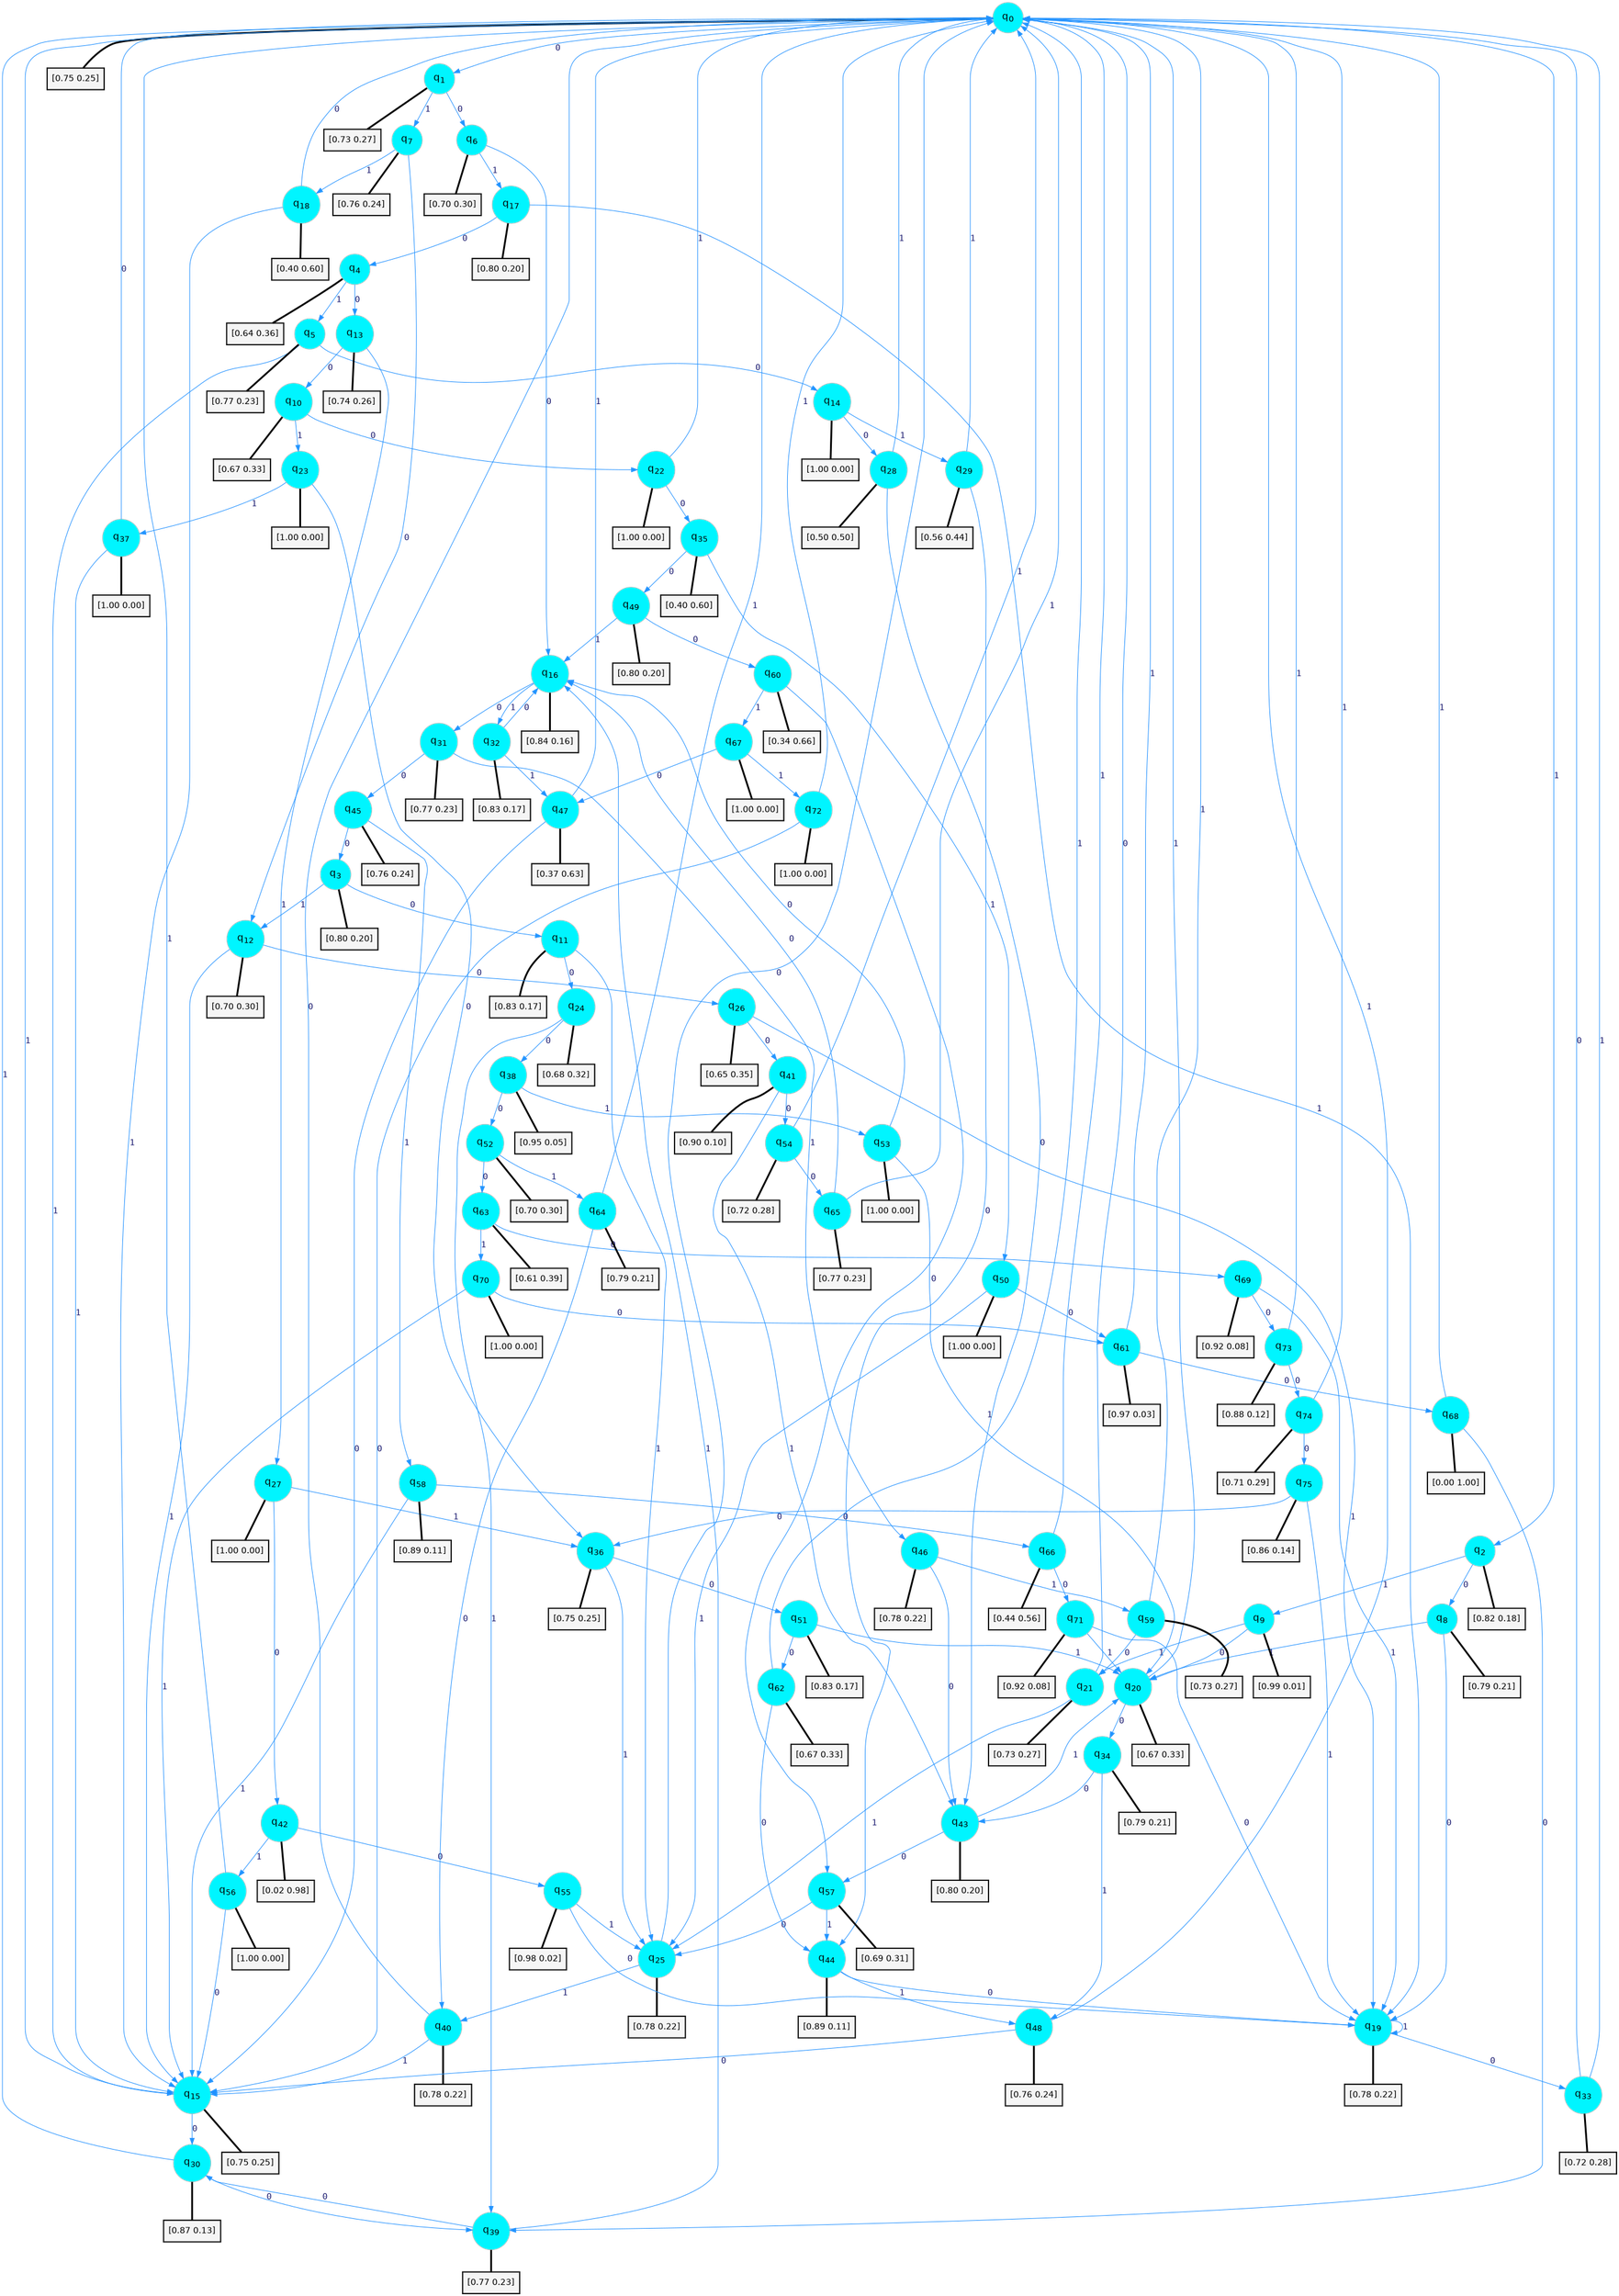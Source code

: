 digraph G {
graph [
bgcolor=transparent, dpi=300, rankdir=TD, size="40,25"];
node [
color=gray, fillcolor=turquoise1, fontcolor=black, fontname=Helvetica, fontsize=16, fontweight=bold, shape=circle, style=filled];
edge [
arrowsize=1, color=dodgerblue1, fontcolor=midnightblue, fontname=courier, fontweight=bold, penwidth=1, style=solid, weight=20];
0[label=<q<SUB>0</SUB>>];
1[label=<q<SUB>1</SUB>>];
2[label=<q<SUB>2</SUB>>];
3[label=<q<SUB>3</SUB>>];
4[label=<q<SUB>4</SUB>>];
5[label=<q<SUB>5</SUB>>];
6[label=<q<SUB>6</SUB>>];
7[label=<q<SUB>7</SUB>>];
8[label=<q<SUB>8</SUB>>];
9[label=<q<SUB>9</SUB>>];
10[label=<q<SUB>10</SUB>>];
11[label=<q<SUB>11</SUB>>];
12[label=<q<SUB>12</SUB>>];
13[label=<q<SUB>13</SUB>>];
14[label=<q<SUB>14</SUB>>];
15[label=<q<SUB>15</SUB>>];
16[label=<q<SUB>16</SUB>>];
17[label=<q<SUB>17</SUB>>];
18[label=<q<SUB>18</SUB>>];
19[label=<q<SUB>19</SUB>>];
20[label=<q<SUB>20</SUB>>];
21[label=<q<SUB>21</SUB>>];
22[label=<q<SUB>22</SUB>>];
23[label=<q<SUB>23</SUB>>];
24[label=<q<SUB>24</SUB>>];
25[label=<q<SUB>25</SUB>>];
26[label=<q<SUB>26</SUB>>];
27[label=<q<SUB>27</SUB>>];
28[label=<q<SUB>28</SUB>>];
29[label=<q<SUB>29</SUB>>];
30[label=<q<SUB>30</SUB>>];
31[label=<q<SUB>31</SUB>>];
32[label=<q<SUB>32</SUB>>];
33[label=<q<SUB>33</SUB>>];
34[label=<q<SUB>34</SUB>>];
35[label=<q<SUB>35</SUB>>];
36[label=<q<SUB>36</SUB>>];
37[label=<q<SUB>37</SUB>>];
38[label=<q<SUB>38</SUB>>];
39[label=<q<SUB>39</SUB>>];
40[label=<q<SUB>40</SUB>>];
41[label=<q<SUB>41</SUB>>];
42[label=<q<SUB>42</SUB>>];
43[label=<q<SUB>43</SUB>>];
44[label=<q<SUB>44</SUB>>];
45[label=<q<SUB>45</SUB>>];
46[label=<q<SUB>46</SUB>>];
47[label=<q<SUB>47</SUB>>];
48[label=<q<SUB>48</SUB>>];
49[label=<q<SUB>49</SUB>>];
50[label=<q<SUB>50</SUB>>];
51[label=<q<SUB>51</SUB>>];
52[label=<q<SUB>52</SUB>>];
53[label=<q<SUB>53</SUB>>];
54[label=<q<SUB>54</SUB>>];
55[label=<q<SUB>55</SUB>>];
56[label=<q<SUB>56</SUB>>];
57[label=<q<SUB>57</SUB>>];
58[label=<q<SUB>58</SUB>>];
59[label=<q<SUB>59</SUB>>];
60[label=<q<SUB>60</SUB>>];
61[label=<q<SUB>61</SUB>>];
62[label=<q<SUB>62</SUB>>];
63[label=<q<SUB>63</SUB>>];
64[label=<q<SUB>64</SUB>>];
65[label=<q<SUB>65</SUB>>];
66[label=<q<SUB>66</SUB>>];
67[label=<q<SUB>67</SUB>>];
68[label=<q<SUB>68</SUB>>];
69[label=<q<SUB>69</SUB>>];
70[label=<q<SUB>70</SUB>>];
71[label=<q<SUB>71</SUB>>];
72[label=<q<SUB>72</SUB>>];
73[label=<q<SUB>73</SUB>>];
74[label=<q<SUB>74</SUB>>];
75[label=<q<SUB>75</SUB>>];
76[label="[0.75 0.25]", shape=box,fontcolor=black, fontname=Helvetica, fontsize=14, penwidth=2, fillcolor=whitesmoke,color=black];
77[label="[0.73 0.27]", shape=box,fontcolor=black, fontname=Helvetica, fontsize=14, penwidth=2, fillcolor=whitesmoke,color=black];
78[label="[0.82 0.18]", shape=box,fontcolor=black, fontname=Helvetica, fontsize=14, penwidth=2, fillcolor=whitesmoke,color=black];
79[label="[0.80 0.20]", shape=box,fontcolor=black, fontname=Helvetica, fontsize=14, penwidth=2, fillcolor=whitesmoke,color=black];
80[label="[0.64 0.36]", shape=box,fontcolor=black, fontname=Helvetica, fontsize=14, penwidth=2, fillcolor=whitesmoke,color=black];
81[label="[0.77 0.23]", shape=box,fontcolor=black, fontname=Helvetica, fontsize=14, penwidth=2, fillcolor=whitesmoke,color=black];
82[label="[0.70 0.30]", shape=box,fontcolor=black, fontname=Helvetica, fontsize=14, penwidth=2, fillcolor=whitesmoke,color=black];
83[label="[0.76 0.24]", shape=box,fontcolor=black, fontname=Helvetica, fontsize=14, penwidth=2, fillcolor=whitesmoke,color=black];
84[label="[0.79 0.21]", shape=box,fontcolor=black, fontname=Helvetica, fontsize=14, penwidth=2, fillcolor=whitesmoke,color=black];
85[label="[0.99 0.01]", shape=box,fontcolor=black, fontname=Helvetica, fontsize=14, penwidth=2, fillcolor=whitesmoke,color=black];
86[label="[0.67 0.33]", shape=box,fontcolor=black, fontname=Helvetica, fontsize=14, penwidth=2, fillcolor=whitesmoke,color=black];
87[label="[0.83 0.17]", shape=box,fontcolor=black, fontname=Helvetica, fontsize=14, penwidth=2, fillcolor=whitesmoke,color=black];
88[label="[0.70 0.30]", shape=box,fontcolor=black, fontname=Helvetica, fontsize=14, penwidth=2, fillcolor=whitesmoke,color=black];
89[label="[0.74 0.26]", shape=box,fontcolor=black, fontname=Helvetica, fontsize=14, penwidth=2, fillcolor=whitesmoke,color=black];
90[label="[1.00 0.00]", shape=box,fontcolor=black, fontname=Helvetica, fontsize=14, penwidth=2, fillcolor=whitesmoke,color=black];
91[label="[0.75 0.25]", shape=box,fontcolor=black, fontname=Helvetica, fontsize=14, penwidth=2, fillcolor=whitesmoke,color=black];
92[label="[0.84 0.16]", shape=box,fontcolor=black, fontname=Helvetica, fontsize=14, penwidth=2, fillcolor=whitesmoke,color=black];
93[label="[0.80 0.20]", shape=box,fontcolor=black, fontname=Helvetica, fontsize=14, penwidth=2, fillcolor=whitesmoke,color=black];
94[label="[0.40 0.60]", shape=box,fontcolor=black, fontname=Helvetica, fontsize=14, penwidth=2, fillcolor=whitesmoke,color=black];
95[label="[0.78 0.22]", shape=box,fontcolor=black, fontname=Helvetica, fontsize=14, penwidth=2, fillcolor=whitesmoke,color=black];
96[label="[0.67 0.33]", shape=box,fontcolor=black, fontname=Helvetica, fontsize=14, penwidth=2, fillcolor=whitesmoke,color=black];
97[label="[0.73 0.27]", shape=box,fontcolor=black, fontname=Helvetica, fontsize=14, penwidth=2, fillcolor=whitesmoke,color=black];
98[label="[1.00 0.00]", shape=box,fontcolor=black, fontname=Helvetica, fontsize=14, penwidth=2, fillcolor=whitesmoke,color=black];
99[label="[1.00 0.00]", shape=box,fontcolor=black, fontname=Helvetica, fontsize=14, penwidth=2, fillcolor=whitesmoke,color=black];
100[label="[0.68 0.32]", shape=box,fontcolor=black, fontname=Helvetica, fontsize=14, penwidth=2, fillcolor=whitesmoke,color=black];
101[label="[0.78 0.22]", shape=box,fontcolor=black, fontname=Helvetica, fontsize=14, penwidth=2, fillcolor=whitesmoke,color=black];
102[label="[0.65 0.35]", shape=box,fontcolor=black, fontname=Helvetica, fontsize=14, penwidth=2, fillcolor=whitesmoke,color=black];
103[label="[1.00 0.00]", shape=box,fontcolor=black, fontname=Helvetica, fontsize=14, penwidth=2, fillcolor=whitesmoke,color=black];
104[label="[0.50 0.50]", shape=box,fontcolor=black, fontname=Helvetica, fontsize=14, penwidth=2, fillcolor=whitesmoke,color=black];
105[label="[0.56 0.44]", shape=box,fontcolor=black, fontname=Helvetica, fontsize=14, penwidth=2, fillcolor=whitesmoke,color=black];
106[label="[0.87 0.13]", shape=box,fontcolor=black, fontname=Helvetica, fontsize=14, penwidth=2, fillcolor=whitesmoke,color=black];
107[label="[0.77 0.23]", shape=box,fontcolor=black, fontname=Helvetica, fontsize=14, penwidth=2, fillcolor=whitesmoke,color=black];
108[label="[0.83 0.17]", shape=box,fontcolor=black, fontname=Helvetica, fontsize=14, penwidth=2, fillcolor=whitesmoke,color=black];
109[label="[0.72 0.28]", shape=box,fontcolor=black, fontname=Helvetica, fontsize=14, penwidth=2, fillcolor=whitesmoke,color=black];
110[label="[0.79 0.21]", shape=box,fontcolor=black, fontname=Helvetica, fontsize=14, penwidth=2, fillcolor=whitesmoke,color=black];
111[label="[0.40 0.60]", shape=box,fontcolor=black, fontname=Helvetica, fontsize=14, penwidth=2, fillcolor=whitesmoke,color=black];
112[label="[0.75 0.25]", shape=box,fontcolor=black, fontname=Helvetica, fontsize=14, penwidth=2, fillcolor=whitesmoke,color=black];
113[label="[1.00 0.00]", shape=box,fontcolor=black, fontname=Helvetica, fontsize=14, penwidth=2, fillcolor=whitesmoke,color=black];
114[label="[0.95 0.05]", shape=box,fontcolor=black, fontname=Helvetica, fontsize=14, penwidth=2, fillcolor=whitesmoke,color=black];
115[label="[0.77 0.23]", shape=box,fontcolor=black, fontname=Helvetica, fontsize=14, penwidth=2, fillcolor=whitesmoke,color=black];
116[label="[0.78 0.22]", shape=box,fontcolor=black, fontname=Helvetica, fontsize=14, penwidth=2, fillcolor=whitesmoke,color=black];
117[label="[0.90 0.10]", shape=box,fontcolor=black, fontname=Helvetica, fontsize=14, penwidth=2, fillcolor=whitesmoke,color=black];
118[label="[0.02 0.98]", shape=box,fontcolor=black, fontname=Helvetica, fontsize=14, penwidth=2, fillcolor=whitesmoke,color=black];
119[label="[0.80 0.20]", shape=box,fontcolor=black, fontname=Helvetica, fontsize=14, penwidth=2, fillcolor=whitesmoke,color=black];
120[label="[0.89 0.11]", shape=box,fontcolor=black, fontname=Helvetica, fontsize=14, penwidth=2, fillcolor=whitesmoke,color=black];
121[label="[0.76 0.24]", shape=box,fontcolor=black, fontname=Helvetica, fontsize=14, penwidth=2, fillcolor=whitesmoke,color=black];
122[label="[0.78 0.22]", shape=box,fontcolor=black, fontname=Helvetica, fontsize=14, penwidth=2, fillcolor=whitesmoke,color=black];
123[label="[0.37 0.63]", shape=box,fontcolor=black, fontname=Helvetica, fontsize=14, penwidth=2, fillcolor=whitesmoke,color=black];
124[label="[0.76 0.24]", shape=box,fontcolor=black, fontname=Helvetica, fontsize=14, penwidth=2, fillcolor=whitesmoke,color=black];
125[label="[0.80 0.20]", shape=box,fontcolor=black, fontname=Helvetica, fontsize=14, penwidth=2, fillcolor=whitesmoke,color=black];
126[label="[1.00 0.00]", shape=box,fontcolor=black, fontname=Helvetica, fontsize=14, penwidth=2, fillcolor=whitesmoke,color=black];
127[label="[0.83 0.17]", shape=box,fontcolor=black, fontname=Helvetica, fontsize=14, penwidth=2, fillcolor=whitesmoke,color=black];
128[label="[0.70 0.30]", shape=box,fontcolor=black, fontname=Helvetica, fontsize=14, penwidth=2, fillcolor=whitesmoke,color=black];
129[label="[1.00 0.00]", shape=box,fontcolor=black, fontname=Helvetica, fontsize=14, penwidth=2, fillcolor=whitesmoke,color=black];
130[label="[0.72 0.28]", shape=box,fontcolor=black, fontname=Helvetica, fontsize=14, penwidth=2, fillcolor=whitesmoke,color=black];
131[label="[0.98 0.02]", shape=box,fontcolor=black, fontname=Helvetica, fontsize=14, penwidth=2, fillcolor=whitesmoke,color=black];
132[label="[1.00 0.00]", shape=box,fontcolor=black, fontname=Helvetica, fontsize=14, penwidth=2, fillcolor=whitesmoke,color=black];
133[label="[0.69 0.31]", shape=box,fontcolor=black, fontname=Helvetica, fontsize=14, penwidth=2, fillcolor=whitesmoke,color=black];
134[label="[0.89 0.11]", shape=box,fontcolor=black, fontname=Helvetica, fontsize=14, penwidth=2, fillcolor=whitesmoke,color=black];
135[label="[0.73 0.27]", shape=box,fontcolor=black, fontname=Helvetica, fontsize=14, penwidth=2, fillcolor=whitesmoke,color=black];
136[label="[0.34 0.66]", shape=box,fontcolor=black, fontname=Helvetica, fontsize=14, penwidth=2, fillcolor=whitesmoke,color=black];
137[label="[0.97 0.03]", shape=box,fontcolor=black, fontname=Helvetica, fontsize=14, penwidth=2, fillcolor=whitesmoke,color=black];
138[label="[0.67 0.33]", shape=box,fontcolor=black, fontname=Helvetica, fontsize=14, penwidth=2, fillcolor=whitesmoke,color=black];
139[label="[0.61 0.39]", shape=box,fontcolor=black, fontname=Helvetica, fontsize=14, penwidth=2, fillcolor=whitesmoke,color=black];
140[label="[0.79 0.21]", shape=box,fontcolor=black, fontname=Helvetica, fontsize=14, penwidth=2, fillcolor=whitesmoke,color=black];
141[label="[0.77 0.23]", shape=box,fontcolor=black, fontname=Helvetica, fontsize=14, penwidth=2, fillcolor=whitesmoke,color=black];
142[label="[0.44 0.56]", shape=box,fontcolor=black, fontname=Helvetica, fontsize=14, penwidth=2, fillcolor=whitesmoke,color=black];
143[label="[1.00 0.00]", shape=box,fontcolor=black, fontname=Helvetica, fontsize=14, penwidth=2, fillcolor=whitesmoke,color=black];
144[label="[0.00 1.00]", shape=box,fontcolor=black, fontname=Helvetica, fontsize=14, penwidth=2, fillcolor=whitesmoke,color=black];
145[label="[0.92 0.08]", shape=box,fontcolor=black, fontname=Helvetica, fontsize=14, penwidth=2, fillcolor=whitesmoke,color=black];
146[label="[1.00 0.00]", shape=box,fontcolor=black, fontname=Helvetica, fontsize=14, penwidth=2, fillcolor=whitesmoke,color=black];
147[label="[0.92 0.08]", shape=box,fontcolor=black, fontname=Helvetica, fontsize=14, penwidth=2, fillcolor=whitesmoke,color=black];
148[label="[1.00 0.00]", shape=box,fontcolor=black, fontname=Helvetica, fontsize=14, penwidth=2, fillcolor=whitesmoke,color=black];
149[label="[0.88 0.12]", shape=box,fontcolor=black, fontname=Helvetica, fontsize=14, penwidth=2, fillcolor=whitesmoke,color=black];
150[label="[0.71 0.29]", shape=box,fontcolor=black, fontname=Helvetica, fontsize=14, penwidth=2, fillcolor=whitesmoke,color=black];
151[label="[0.86 0.14]", shape=box,fontcolor=black, fontname=Helvetica, fontsize=14, penwidth=2, fillcolor=whitesmoke,color=black];
0->1 [label=0];
0->2 [label=1];
0->76 [arrowhead=none, penwidth=3,color=black];
1->6 [label=0];
1->7 [label=1];
1->77 [arrowhead=none, penwidth=3,color=black];
2->8 [label=0];
2->9 [label=1];
2->78 [arrowhead=none, penwidth=3,color=black];
3->11 [label=0];
3->12 [label=1];
3->79 [arrowhead=none, penwidth=3,color=black];
4->13 [label=0];
4->5 [label=1];
4->80 [arrowhead=none, penwidth=3,color=black];
5->14 [label=0];
5->15 [label=1];
5->81 [arrowhead=none, penwidth=3,color=black];
6->16 [label=0];
6->17 [label=1];
6->82 [arrowhead=none, penwidth=3,color=black];
7->12 [label=0];
7->18 [label=1];
7->83 [arrowhead=none, penwidth=3,color=black];
8->19 [label=0];
8->20 [label=1];
8->84 [arrowhead=none, penwidth=3,color=black];
9->20 [label=0];
9->21 [label=1];
9->85 [arrowhead=none, penwidth=3,color=black];
10->22 [label=0];
10->23 [label=1];
10->86 [arrowhead=none, penwidth=3,color=black];
11->24 [label=0];
11->25 [label=1];
11->87 [arrowhead=none, penwidth=3,color=black];
12->26 [label=0];
12->15 [label=1];
12->88 [arrowhead=none, penwidth=3,color=black];
13->10 [label=0];
13->27 [label=1];
13->89 [arrowhead=none, penwidth=3,color=black];
14->28 [label=0];
14->29 [label=1];
14->90 [arrowhead=none, penwidth=3,color=black];
15->30 [label=0];
15->0 [label=1];
15->91 [arrowhead=none, penwidth=3,color=black];
16->31 [label=0];
16->32 [label=1];
16->92 [arrowhead=none, penwidth=3,color=black];
17->4 [label=0];
17->19 [label=1];
17->93 [arrowhead=none, penwidth=3,color=black];
18->0 [label=0];
18->15 [label=1];
18->94 [arrowhead=none, penwidth=3,color=black];
19->33 [label=0];
19->19 [label=1];
19->95 [arrowhead=none, penwidth=3,color=black];
20->34 [label=0];
20->0 [label=1];
20->96 [arrowhead=none, penwidth=3,color=black];
21->0 [label=0];
21->25 [label=1];
21->97 [arrowhead=none, penwidth=3,color=black];
22->35 [label=0];
22->0 [label=1];
22->98 [arrowhead=none, penwidth=3,color=black];
23->36 [label=0];
23->37 [label=1];
23->99 [arrowhead=none, penwidth=3,color=black];
24->38 [label=0];
24->39 [label=1];
24->100 [arrowhead=none, penwidth=3,color=black];
25->0 [label=0];
25->40 [label=1];
25->101 [arrowhead=none, penwidth=3,color=black];
26->41 [label=0];
26->19 [label=1];
26->102 [arrowhead=none, penwidth=3,color=black];
27->42 [label=0];
27->36 [label=1];
27->103 [arrowhead=none, penwidth=3,color=black];
28->43 [label=0];
28->0 [label=1];
28->104 [arrowhead=none, penwidth=3,color=black];
29->44 [label=0];
29->0 [label=1];
29->105 [arrowhead=none, penwidth=3,color=black];
30->39 [label=0];
30->0 [label=1];
30->106 [arrowhead=none, penwidth=3,color=black];
31->45 [label=0];
31->46 [label=1];
31->107 [arrowhead=none, penwidth=3,color=black];
32->16 [label=0];
32->47 [label=1];
32->108 [arrowhead=none, penwidth=3,color=black];
33->0 [label=0];
33->0 [label=1];
33->109 [arrowhead=none, penwidth=3,color=black];
34->43 [label=0];
34->48 [label=1];
34->110 [arrowhead=none, penwidth=3,color=black];
35->49 [label=0];
35->50 [label=1];
35->111 [arrowhead=none, penwidth=3,color=black];
36->51 [label=0];
36->25 [label=1];
36->112 [arrowhead=none, penwidth=3,color=black];
37->0 [label=0];
37->15 [label=1];
37->113 [arrowhead=none, penwidth=3,color=black];
38->52 [label=0];
38->53 [label=1];
38->114 [arrowhead=none, penwidth=3,color=black];
39->30 [label=0];
39->16 [label=1];
39->115 [arrowhead=none, penwidth=3,color=black];
40->0 [label=0];
40->15 [label=1];
40->116 [arrowhead=none, penwidth=3,color=black];
41->54 [label=0];
41->43 [label=1];
41->117 [arrowhead=none, penwidth=3,color=black];
42->55 [label=0];
42->56 [label=1];
42->118 [arrowhead=none, penwidth=3,color=black];
43->57 [label=0];
43->20 [label=1];
43->119 [arrowhead=none, penwidth=3,color=black];
44->19 [label=0];
44->48 [label=1];
44->120 [arrowhead=none, penwidth=3,color=black];
45->3 [label=0];
45->58 [label=1];
45->121 [arrowhead=none, penwidth=3,color=black];
46->43 [label=0];
46->59 [label=1];
46->122 [arrowhead=none, penwidth=3,color=black];
47->15 [label=0];
47->0 [label=1];
47->123 [arrowhead=none, penwidth=3,color=black];
48->15 [label=0];
48->0 [label=1];
48->124 [arrowhead=none, penwidth=3,color=black];
49->60 [label=0];
49->16 [label=1];
49->125 [arrowhead=none, penwidth=3,color=black];
50->61 [label=0];
50->25 [label=1];
50->126 [arrowhead=none, penwidth=3,color=black];
51->62 [label=0];
51->20 [label=1];
51->127 [arrowhead=none, penwidth=3,color=black];
52->63 [label=0];
52->64 [label=1];
52->128 [arrowhead=none, penwidth=3,color=black];
53->16 [label=0];
53->20 [label=1];
53->129 [arrowhead=none, penwidth=3,color=black];
54->65 [label=0];
54->0 [label=1];
54->130 [arrowhead=none, penwidth=3,color=black];
55->19 [label=0];
55->25 [label=1];
55->131 [arrowhead=none, penwidth=3,color=black];
56->15 [label=0];
56->0 [label=1];
56->132 [arrowhead=none, penwidth=3,color=black];
57->25 [label=0];
57->44 [label=1];
57->133 [arrowhead=none, penwidth=3,color=black];
58->66 [label=0];
58->15 [label=1];
58->134 [arrowhead=none, penwidth=3,color=black];
59->21 [label=0];
59->0 [label=1];
59->135 [arrowhead=none, penwidth=3,color=black];
60->57 [label=0];
60->67 [label=1];
60->136 [arrowhead=none, penwidth=3,color=black];
61->68 [label=0];
61->0 [label=1];
61->137 [arrowhead=none, penwidth=3,color=black];
62->44 [label=0];
62->0 [label=1];
62->138 [arrowhead=none, penwidth=3,color=black];
63->69 [label=0];
63->70 [label=1];
63->139 [arrowhead=none, penwidth=3,color=black];
64->40 [label=0];
64->0 [label=1];
64->140 [arrowhead=none, penwidth=3,color=black];
65->16 [label=0];
65->0 [label=1];
65->141 [arrowhead=none, penwidth=3,color=black];
66->71 [label=0];
66->0 [label=1];
66->142 [arrowhead=none, penwidth=3,color=black];
67->47 [label=0];
67->72 [label=1];
67->143 [arrowhead=none, penwidth=3,color=black];
68->39 [label=0];
68->0 [label=1];
68->144 [arrowhead=none, penwidth=3,color=black];
69->73 [label=0];
69->19 [label=1];
69->145 [arrowhead=none, penwidth=3,color=black];
70->61 [label=0];
70->15 [label=1];
70->146 [arrowhead=none, penwidth=3,color=black];
71->19 [label=0];
71->20 [label=1];
71->147 [arrowhead=none, penwidth=3,color=black];
72->15 [label=0];
72->0 [label=1];
72->148 [arrowhead=none, penwidth=3,color=black];
73->74 [label=0];
73->0 [label=1];
73->149 [arrowhead=none, penwidth=3,color=black];
74->75 [label=0];
74->0 [label=1];
74->150 [arrowhead=none, penwidth=3,color=black];
75->36 [label=0];
75->19 [label=1];
75->151 [arrowhead=none, penwidth=3,color=black];
}
